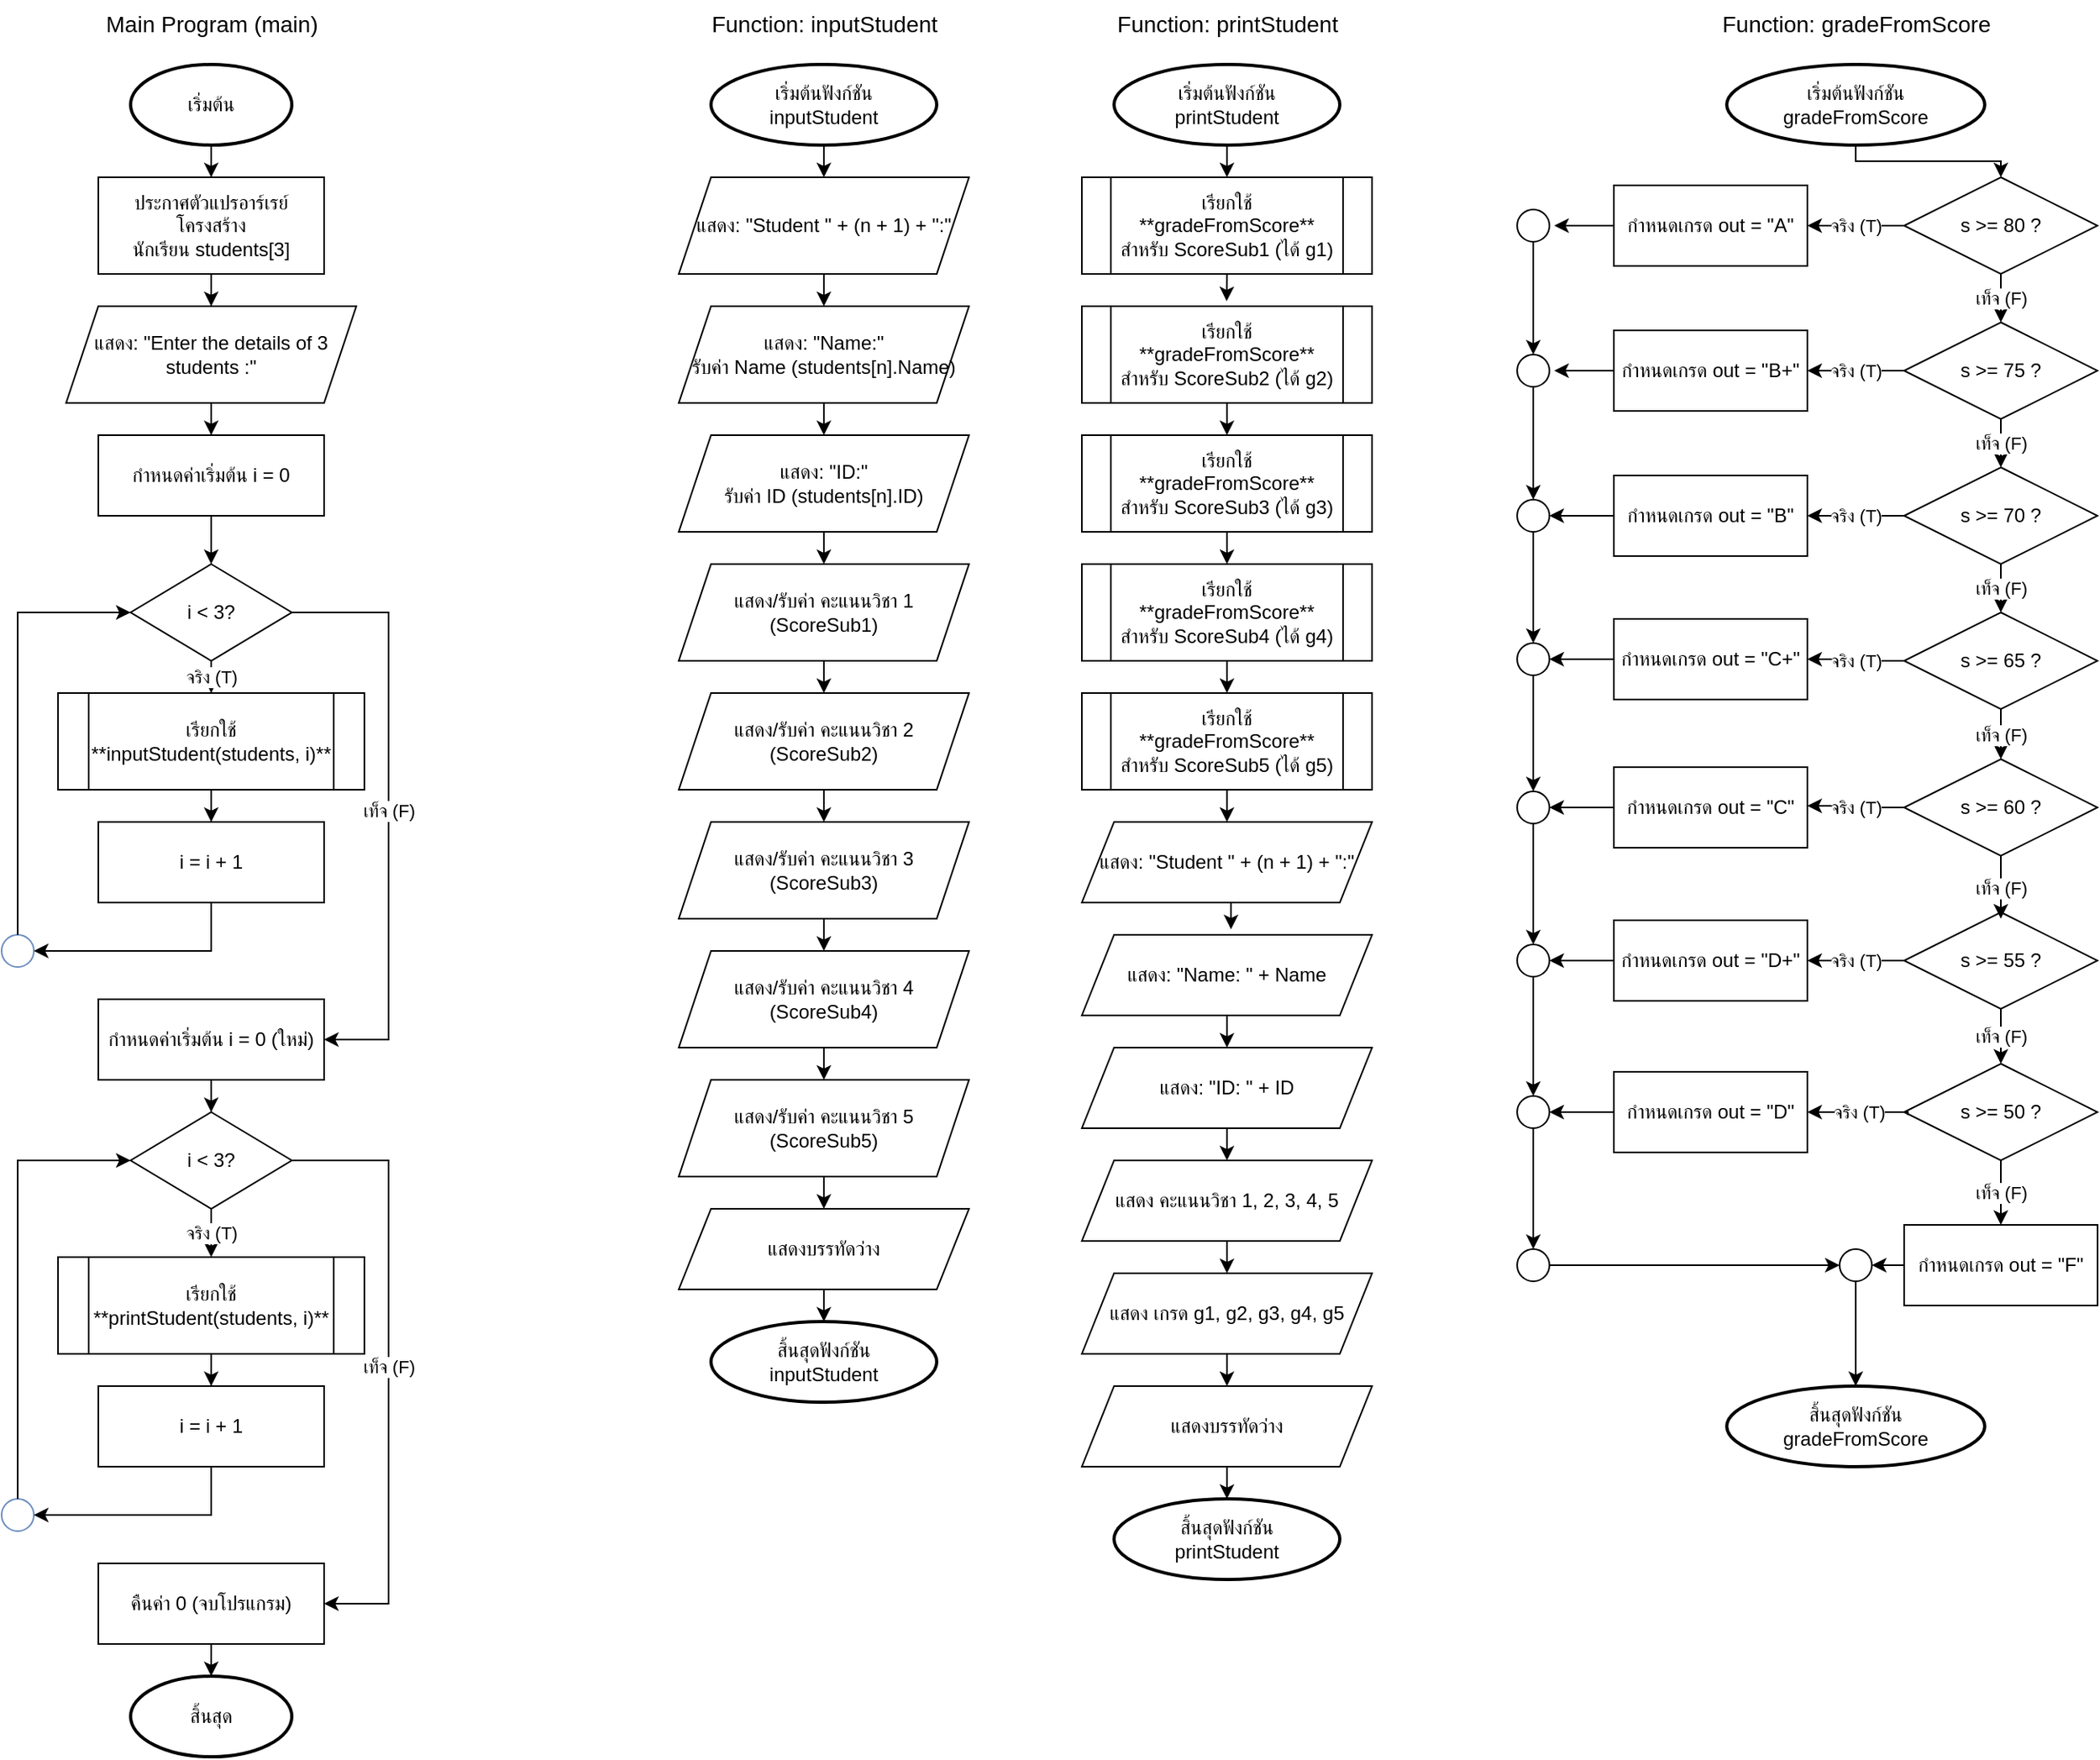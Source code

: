 <mxfile version="28.2.5">
  <diagram name="Page-1" id="J4w3VTjeCA6DGZehyiZ_">
    <mxGraphModel dx="1716" dy="928" grid="1" gridSize="10" guides="1" tooltips="1" connect="1" arrows="1" fold="1" page="1" pageScale="1" pageWidth="850" pageHeight="1100" math="0" shadow="0">
      <root>
        <mxCell id="0" />
        <mxCell id="1" parent="0" />
        <UserObject label="Main Program (main)" link=";html=1;fontStyle=1" id="dkZoDtYziPud3dBiPHP_-1">
          <mxCell style="text;html=1;align=center;verticalAlign=middle;resizable=0;points=[];autosize=1;strokeColor=none;fillColor=none;fontSize=14;" vertex="1" parent="1">
            <mxGeometry x="200" y="240" width="180" height="30" as="geometry" />
          </mxCell>
        </UserObject>
        <UserObject label="Function: inputStudent" link=";html=1;fontStyle=1" id="dkZoDtYziPud3dBiPHP_-2">
          <mxCell style="text;html=1;align=center;verticalAlign=middle;resizable=0;points=[];autosize=1;strokeColor=none;fillColor=none;fontSize=14;" vertex="1" parent="1">
            <mxGeometry x="570" y="240" width="200" height="30" as="geometry" />
          </mxCell>
        </UserObject>
        <UserObject label="Function: printStudent" link=";html=1;fontStyle=1" id="dkZoDtYziPud3dBiPHP_-3">
          <mxCell style="text;html=1;align=center;verticalAlign=middle;resizable=0;points=[];autosize=1;strokeColor=none;fillColor=none;fontSize=14;" vertex="1" parent="1">
            <mxGeometry x="820" y="240" width="200" height="30" as="geometry" />
          </mxCell>
        </UserObject>
        <UserObject label="Function: gradeFromScore" link=";html=1;fontStyle=1" id="dkZoDtYziPud3dBiPHP_-4">
          <mxCell style="text;html=1;align=center;verticalAlign=middle;resizable=0;points=[];autosize=1;strokeColor=none;fillColor=none;fontSize=14;" vertex="1" parent="1">
            <mxGeometry x="1200" y="240" width="220" height="30" as="geometry" />
          </mxCell>
        </UserObject>
        <mxCell id="dkZoDtYziPud3dBiPHP_-5" value="เริ่มต้น" style="strokeWidth=2;html=1;shape=mxgraph.flowchart.start_1;whiteSpace=wrap;" vertex="1" parent="1">
          <mxGeometry x="240" y="280" width="100" height="50" as="geometry" />
        </mxCell>
        <mxCell id="dkZoDtYziPud3dBiPHP_-6" value="ประกาศตัวแปรอาร์เรย์โครงสร้าง&lt;br&gt;นักเรียน students[3]" style="whiteSpace=wrap;html=1;" vertex="1" parent="1">
          <mxGeometry x="220" y="350" width="140" height="60" as="geometry" />
        </mxCell>
        <mxCell id="dkZoDtYziPud3dBiPHP_-7" value="แสดง: &quot;Enter the details of 3 students :&quot;" style="shape=parallelogram;perimeter=parallelogramPerimeter;whiteSpace=wrap;html=1;fixedSize=1;" vertex="1" parent="1">
          <mxGeometry x="200" y="430" width="180" height="60" as="geometry" />
        </mxCell>
        <mxCell id="dkZoDtYziPud3dBiPHP_-8" value="กำหนดค่าเริ่มต้น i = 0" style="whiteSpace=wrap;html=1;" vertex="1" parent="1">
          <mxGeometry x="220" y="510" width="140" height="50" as="geometry" />
        </mxCell>
        <mxCell id="dkZoDtYziPud3dBiPHP_-9" value="i &lt; 3?" style="rhombus;whiteSpace=wrap;html=1;" vertex="1" parent="1">
          <mxGeometry x="240" y="590" width="100" height="60" as="geometry" />
        </mxCell>
        <mxCell id="dkZoDtYziPud3dBiPHP_-10" value="เรียกใช้ **inputStudent(students, i)**" style="shape=process;whiteSpace=wrap;html=1;backgroundOutline=1;" vertex="1" parent="1">
          <mxGeometry x="195" y="670" width="190" height="60" as="geometry" />
        </mxCell>
        <mxCell id="dkZoDtYziPud3dBiPHP_-11" value="i = i + 1" style="whiteSpace=wrap;html=1;" vertex="1" parent="1">
          <mxGeometry x="220" y="750" width="140" height="50" as="geometry" />
        </mxCell>
        <mxCell id="dkZoDtYziPud3dBiPHP_-12" value="" style="ellipse;whiteSpace=wrap;html=1;aspect=fixed;fontStyle=1;fontSize=10;fillColor=none;strokeColor=light-dark(#6C8EBF,#FFFFFF);" vertex="1" parent="1">
          <mxGeometry x="160" y="820" width="20" height="20" as="geometry" />
        </mxCell>
        <mxCell id="dkZoDtYziPud3dBiPHP_-13" value="กำหนดค่าเริ่มต้น i = 0 (ใหม่)" style="whiteSpace=wrap;html=1;" vertex="1" parent="1">
          <mxGeometry x="220" y="860" width="140" height="50" as="geometry" />
        </mxCell>
        <mxCell id="dkZoDtYziPud3dBiPHP_-14" value="i &lt; 3?" style="rhombus;whiteSpace=wrap;html=1;" vertex="1" parent="1">
          <mxGeometry x="240" y="930" width="100" height="60" as="geometry" />
        </mxCell>
        <mxCell id="dkZoDtYziPud3dBiPHP_-15" value="เรียกใช้ **printStudent(students, i)**" style="shape=process;whiteSpace=wrap;html=1;backgroundOutline=1;" vertex="1" parent="1">
          <mxGeometry x="195" y="1020" width="190" height="60" as="geometry" />
        </mxCell>
        <mxCell id="dkZoDtYziPud3dBiPHP_-16" value="i = i + 1" style="whiteSpace=wrap;html=1;" vertex="1" parent="1">
          <mxGeometry x="220" y="1100" width="140" height="50" as="geometry" />
        </mxCell>
        <mxCell id="dkZoDtYziPud3dBiPHP_-17" value="" style="ellipse;whiteSpace=wrap;html=1;aspect=fixed;fontStyle=1;fontSize=10;fillColor=none;strokeColor=light-dark(#6c8ebf, #ffffff);" vertex="1" parent="1">
          <mxGeometry x="160" y="1170" width="20" height="20" as="geometry" />
        </mxCell>
        <mxCell id="dkZoDtYziPud3dBiPHP_-18" value="คืนค่า 0 (จบโปรแกรม)" style="whiteSpace=wrap;html=1;" vertex="1" parent="1">
          <mxGeometry x="220" y="1210" width="140" height="50" as="geometry" />
        </mxCell>
        <mxCell id="dkZoDtYziPud3dBiPHP_-19" value="สิ้นสุด" style="strokeWidth=2;html=1;shape=mxgraph.flowchart.start_1;whiteSpace=wrap;" vertex="1" parent="1">
          <mxGeometry x="240" y="1280" width="100" height="50" as="geometry" />
        </mxCell>
        <mxCell id="dkZoDtYziPud3dBiPHP_-20" style="edgeStyle=orthogonalEdgeStyle;rounded=0;orthogonalLoop=1;jettySize=auto;html=1;" edge="1" parent="1" source="dkZoDtYziPud3dBiPHP_-5" target="dkZoDtYziPud3dBiPHP_-6">
          <mxGeometry relative="1" as="geometry" />
        </mxCell>
        <mxCell id="dkZoDtYziPud3dBiPHP_-21" style="edgeStyle=orthogonalEdgeStyle;rounded=0;orthogonalLoop=1;jettySize=auto;html=1;" edge="1" parent="1" source="dkZoDtYziPud3dBiPHP_-6" target="dkZoDtYziPud3dBiPHP_-7">
          <mxGeometry relative="1" as="geometry" />
        </mxCell>
        <mxCell id="dkZoDtYziPud3dBiPHP_-22" style="edgeStyle=orthogonalEdgeStyle;rounded=0;orthogonalLoop=1;jettySize=auto;html=1;" edge="1" parent="1" source="dkZoDtYziPud3dBiPHP_-7" target="dkZoDtYziPud3dBiPHP_-8">
          <mxGeometry relative="1" as="geometry" />
        </mxCell>
        <mxCell id="dkZoDtYziPud3dBiPHP_-23" style="edgeStyle=orthogonalEdgeStyle;rounded=0;orthogonalLoop=1;jettySize=auto;html=1;" edge="1" parent="1" source="dkZoDtYziPud3dBiPHP_-8" target="dkZoDtYziPud3dBiPHP_-9">
          <mxGeometry relative="1" as="geometry" />
        </mxCell>
        <mxCell id="dkZoDtYziPud3dBiPHP_-24" value="จริง (T)" style="edgeStyle=orthogonalEdgeStyle;rounded=0;orthogonalLoop=1;jettySize=auto;html=1;" edge="1" parent="1" source="dkZoDtYziPud3dBiPHP_-9" target="dkZoDtYziPud3dBiPHP_-10">
          <mxGeometry relative="1" as="geometry">
            <mxPoint x="290" y="660" as="sourcePoint" />
          </mxGeometry>
        </mxCell>
        <mxCell id="dkZoDtYziPud3dBiPHP_-25" style="edgeStyle=orthogonalEdgeStyle;rounded=0;orthogonalLoop=1;jettySize=auto;html=1;" edge="1" parent="1" source="dkZoDtYziPud3dBiPHP_-10" target="dkZoDtYziPud3dBiPHP_-11">
          <mxGeometry relative="1" as="geometry" />
        </mxCell>
        <mxCell id="dkZoDtYziPud3dBiPHP_-26" style="edgeStyle=orthogonalEdgeStyle;rounded=0;orthogonalLoop=1;jettySize=auto;html=1;" edge="1" parent="1" source="dkZoDtYziPud3dBiPHP_-11" target="dkZoDtYziPud3dBiPHP_-12">
          <mxGeometry relative="1" as="geometry">
            <Array as="points">
              <mxPoint x="290" y="830" />
            </Array>
          </mxGeometry>
        </mxCell>
        <mxCell id="dkZoDtYziPud3dBiPHP_-27" value="" style="edgeStyle=orthogonalEdgeStyle;rounded=0;orthogonalLoop=1;jettySize=auto;html=1;entryX=0;entryY=0.5;entryDx=0;entryDy=0;" edge="1" parent="1" source="dkZoDtYziPud3dBiPHP_-12" target="dkZoDtYziPud3dBiPHP_-9">
          <mxGeometry relative="1" as="geometry">
            <Array as="points">
              <mxPoint x="170" y="830" />
              <mxPoint x="170" y="620" />
            </Array>
          </mxGeometry>
        </mxCell>
        <mxCell id="dkZoDtYziPud3dBiPHP_-28" value="เท็จ (F)" style="edgeStyle=orthogonalEdgeStyle;rounded=0;orthogonalLoop=1;jettySize=auto;html=1;exitX=1;exitY=0.5;exitDx=0;exitDy=0;" edge="1" parent="1" source="dkZoDtYziPud3dBiPHP_-9" target="dkZoDtYziPud3dBiPHP_-13">
          <mxGeometry relative="1" as="geometry">
            <Array as="points">
              <mxPoint x="400" y="620" />
              <mxPoint x="400" y="885" />
            </Array>
          </mxGeometry>
        </mxCell>
        <mxCell id="dkZoDtYziPud3dBiPHP_-29" style="edgeStyle=orthogonalEdgeStyle;rounded=0;orthogonalLoop=1;jettySize=auto;html=1;" edge="1" parent="1" source="dkZoDtYziPud3dBiPHP_-13" target="dkZoDtYziPud3dBiPHP_-14">
          <mxGeometry relative="1" as="geometry" />
        </mxCell>
        <mxCell id="dkZoDtYziPud3dBiPHP_-30" value="จริง (T)" style="edgeStyle=orthogonalEdgeStyle;rounded=0;orthogonalLoop=1;jettySize=auto;html=1;" edge="1" parent="1" source="dkZoDtYziPud3dBiPHP_-14" target="dkZoDtYziPud3dBiPHP_-15">
          <mxGeometry relative="1" as="geometry" />
        </mxCell>
        <mxCell id="dkZoDtYziPud3dBiPHP_-31" style="edgeStyle=orthogonalEdgeStyle;rounded=0;orthogonalLoop=1;jettySize=auto;html=1;" edge="1" parent="1" source="dkZoDtYziPud3dBiPHP_-15" target="dkZoDtYziPud3dBiPHP_-16">
          <mxGeometry relative="1" as="geometry" />
        </mxCell>
        <mxCell id="dkZoDtYziPud3dBiPHP_-32" style="edgeStyle=orthogonalEdgeStyle;rounded=0;orthogonalLoop=1;jettySize=auto;html=1;" edge="1" parent="1" source="dkZoDtYziPud3dBiPHP_-16" target="dkZoDtYziPud3dBiPHP_-17">
          <mxGeometry relative="1" as="geometry">
            <Array as="points">
              <mxPoint x="290" y="1180" />
            </Array>
          </mxGeometry>
        </mxCell>
        <mxCell id="dkZoDtYziPud3dBiPHP_-33" value="" style="edgeStyle=orthogonalEdgeStyle;rounded=0;orthogonalLoop=1;jettySize=auto;html=1;entryX=0;entryY=0.5;entryDx=0;entryDy=0;" edge="1" parent="1" source="dkZoDtYziPud3dBiPHP_-17" target="dkZoDtYziPud3dBiPHP_-14">
          <mxGeometry relative="1" as="geometry">
            <Array as="points">
              <mxPoint x="170" y="1180" />
              <mxPoint x="170" y="960" />
            </Array>
          </mxGeometry>
        </mxCell>
        <mxCell id="dkZoDtYziPud3dBiPHP_-34" value="เท็จ (F)" style="edgeStyle=orthogonalEdgeStyle;rounded=0;orthogonalLoop=1;jettySize=auto;html=1;exitX=1;exitY=0.5;exitDx=0;exitDy=0;" edge="1" parent="1" source="dkZoDtYziPud3dBiPHP_-14" target="dkZoDtYziPud3dBiPHP_-18">
          <mxGeometry relative="1" as="geometry">
            <Array as="points">
              <mxPoint x="400" y="960" />
              <mxPoint x="400" y="1235" />
            </Array>
          </mxGeometry>
        </mxCell>
        <mxCell id="dkZoDtYziPud3dBiPHP_-35" style="edgeStyle=orthogonalEdgeStyle;rounded=0;orthogonalLoop=1;jettySize=auto;html=1;" edge="1" parent="1" source="dkZoDtYziPud3dBiPHP_-18" target="dkZoDtYziPud3dBiPHP_-19">
          <mxGeometry relative="1" as="geometry" />
        </mxCell>
        <mxCell id="dkZoDtYziPud3dBiPHP_-36" style="edgeStyle=orthogonalEdgeStyle;rounded=0;orthogonalLoop=1;jettySize=auto;html=1;exitX=0.5;exitY=1;exitDx=0;exitDy=0;exitPerimeter=0;entryX=0.5;entryY=0;entryDx=0;entryDy=0;" edge="1" parent="1" source="dkZoDtYziPud3dBiPHP_-37" target="dkZoDtYziPud3dBiPHP_-39">
          <mxGeometry relative="1" as="geometry" />
        </mxCell>
        <mxCell id="dkZoDtYziPud3dBiPHP_-37" value="เริ่มต้นฟังก์ชัน&lt;br&gt;inputStudent" style="strokeWidth=2;html=1;shape=mxgraph.flowchart.start_1;whiteSpace=wrap;" vertex="1" parent="1">
          <mxGeometry x="600" y="280" width="140" height="50" as="geometry" />
        </mxCell>
        <mxCell id="dkZoDtYziPud3dBiPHP_-38" style="edgeStyle=orthogonalEdgeStyle;rounded=0;orthogonalLoop=1;jettySize=auto;html=1;exitX=0.5;exitY=1;exitDx=0;exitDy=0;entryX=0.5;entryY=0;entryDx=0;entryDy=0;" edge="1" parent="1" source="dkZoDtYziPud3dBiPHP_-39" target="dkZoDtYziPud3dBiPHP_-41">
          <mxGeometry relative="1" as="geometry" />
        </mxCell>
        <mxCell id="dkZoDtYziPud3dBiPHP_-39" value="แสดง: &quot;Student &quot; + (n + 1) + &quot;:&quot;" style="shape=parallelogram;perimeter=parallelogramPerimeter;whiteSpace=wrap;html=1;fixedSize=1;" vertex="1" parent="1">
          <mxGeometry x="580" y="350" width="180" height="60" as="geometry" />
        </mxCell>
        <mxCell id="dkZoDtYziPud3dBiPHP_-40" style="edgeStyle=orthogonalEdgeStyle;rounded=0;orthogonalLoop=1;jettySize=auto;html=1;exitX=0.5;exitY=1;exitDx=0;exitDy=0;entryX=0.5;entryY=0;entryDx=0;entryDy=0;" edge="1" parent="1" source="dkZoDtYziPud3dBiPHP_-41" target="dkZoDtYziPud3dBiPHP_-43">
          <mxGeometry relative="1" as="geometry" />
        </mxCell>
        <mxCell id="dkZoDtYziPud3dBiPHP_-41" value="แสดง: &quot;Name:&quot; &lt;br&gt;รับค่า Name (students[n].Name)" style="shape=parallelogram;perimeter=parallelogramPerimeter;whiteSpace=wrap;html=1;fixedSize=1;" vertex="1" parent="1">
          <mxGeometry x="580" y="430" width="180" height="60" as="geometry" />
        </mxCell>
        <mxCell id="dkZoDtYziPud3dBiPHP_-42" style="edgeStyle=orthogonalEdgeStyle;rounded=0;orthogonalLoop=1;jettySize=auto;html=1;exitX=0.5;exitY=1;exitDx=0;exitDy=0;entryX=0.5;entryY=0;entryDx=0;entryDy=0;" edge="1" parent="1" source="dkZoDtYziPud3dBiPHP_-43" target="dkZoDtYziPud3dBiPHP_-45">
          <mxGeometry relative="1" as="geometry" />
        </mxCell>
        <mxCell id="dkZoDtYziPud3dBiPHP_-43" value="แสดง: &quot;ID:&quot; &lt;br&gt;รับค่า ID (students[n].ID)" style="shape=parallelogram;perimeter=parallelogramPerimeter;whiteSpace=wrap;html=1;fixedSize=1;" vertex="1" parent="1">
          <mxGeometry x="580" y="510" width="180" height="60" as="geometry" />
        </mxCell>
        <mxCell id="dkZoDtYziPud3dBiPHP_-44" style="edgeStyle=orthogonalEdgeStyle;rounded=0;orthogonalLoop=1;jettySize=auto;html=1;exitX=0.5;exitY=1;exitDx=0;exitDy=0;entryX=0.5;entryY=0;entryDx=0;entryDy=0;" edge="1" parent="1" source="dkZoDtYziPud3dBiPHP_-45" target="dkZoDtYziPud3dBiPHP_-47">
          <mxGeometry relative="1" as="geometry" />
        </mxCell>
        <mxCell id="dkZoDtYziPud3dBiPHP_-45" value="แสดง/รับค่า คะแนนวิชา 1 (ScoreSub1)" style="shape=parallelogram;perimeter=parallelogramPerimeter;whiteSpace=wrap;html=1;fixedSize=1;" vertex="1" parent="1">
          <mxGeometry x="580" y="590" width="180" height="60" as="geometry" />
        </mxCell>
        <mxCell id="dkZoDtYziPud3dBiPHP_-46" style="edgeStyle=orthogonalEdgeStyle;rounded=0;orthogonalLoop=1;jettySize=auto;html=1;exitX=0.5;exitY=1;exitDx=0;exitDy=0;entryX=0.5;entryY=0;entryDx=0;entryDy=0;" edge="1" parent="1" source="dkZoDtYziPud3dBiPHP_-47" target="dkZoDtYziPud3dBiPHP_-49">
          <mxGeometry relative="1" as="geometry" />
        </mxCell>
        <mxCell id="dkZoDtYziPud3dBiPHP_-47" value="แสดง/รับค่า คะแนนวิชา 2 (ScoreSub2)" style="shape=parallelogram;perimeter=parallelogramPerimeter;whiteSpace=wrap;html=1;fixedSize=1;" vertex="1" parent="1">
          <mxGeometry x="580" y="670" width="180" height="60" as="geometry" />
        </mxCell>
        <mxCell id="dkZoDtYziPud3dBiPHP_-48" style="edgeStyle=orthogonalEdgeStyle;rounded=0;orthogonalLoop=1;jettySize=auto;html=1;exitX=0.5;exitY=1;exitDx=0;exitDy=0;entryX=0.5;entryY=0;entryDx=0;entryDy=0;" edge="1" parent="1" source="dkZoDtYziPud3dBiPHP_-49" target="dkZoDtYziPud3dBiPHP_-51">
          <mxGeometry relative="1" as="geometry" />
        </mxCell>
        <mxCell id="dkZoDtYziPud3dBiPHP_-49" value="แสดง/รับค่า คะแนนวิชา 3 (ScoreSub3)" style="shape=parallelogram;perimeter=parallelogramPerimeter;whiteSpace=wrap;html=1;fixedSize=1;" vertex="1" parent="1">
          <mxGeometry x="580" y="750" width="180" height="60" as="geometry" />
        </mxCell>
        <mxCell id="dkZoDtYziPud3dBiPHP_-50" style="edgeStyle=orthogonalEdgeStyle;rounded=0;orthogonalLoop=1;jettySize=auto;html=1;exitX=0.5;exitY=1;exitDx=0;exitDy=0;entryX=0.5;entryY=0;entryDx=0;entryDy=0;" edge="1" parent="1" source="dkZoDtYziPud3dBiPHP_-51" target="dkZoDtYziPud3dBiPHP_-53">
          <mxGeometry relative="1" as="geometry" />
        </mxCell>
        <mxCell id="dkZoDtYziPud3dBiPHP_-51" value="แสดง/รับค่า คะแนนวิชา 4 (ScoreSub4)" style="shape=parallelogram;perimeter=parallelogramPerimeter;whiteSpace=wrap;html=1;fixedSize=1;" vertex="1" parent="1">
          <mxGeometry x="580" y="830" width="180" height="60" as="geometry" />
        </mxCell>
        <mxCell id="dkZoDtYziPud3dBiPHP_-52" style="edgeStyle=orthogonalEdgeStyle;rounded=0;orthogonalLoop=1;jettySize=auto;html=1;exitX=0.5;exitY=1;exitDx=0;exitDy=0;entryX=0.5;entryY=0;entryDx=0;entryDy=0;" edge="1" parent="1" source="dkZoDtYziPud3dBiPHP_-53" target="dkZoDtYziPud3dBiPHP_-54">
          <mxGeometry relative="1" as="geometry" />
        </mxCell>
        <mxCell id="dkZoDtYziPud3dBiPHP_-53" value="แสดง/รับค่า คะแนนวิชา 5 (ScoreSub5)" style="shape=parallelogram;perimeter=parallelogramPerimeter;whiteSpace=wrap;html=1;fixedSize=1;" vertex="1" parent="1">
          <mxGeometry x="580" y="910" width="180" height="60" as="geometry" />
        </mxCell>
        <mxCell id="dkZoDtYziPud3dBiPHP_-54" value="แสดงบรรทัดว่าง" style="shape=parallelogram;perimeter=parallelogramPerimeter;whiteSpace=wrap;html=1;fixedSize=1;" vertex="1" parent="1">
          <mxGeometry x="580" y="990" width="180" height="50" as="geometry" />
        </mxCell>
        <mxCell id="dkZoDtYziPud3dBiPHP_-55" value="สิ้นสุดฟังก์ชัน&lt;br&gt;inputStudent" style="strokeWidth=2;html=1;shape=mxgraph.flowchart.start_1;whiteSpace=wrap;" vertex="1" parent="1">
          <mxGeometry x="600" y="1060" width="140" height="50" as="geometry" />
        </mxCell>
        <mxCell id="dkZoDtYziPud3dBiPHP_-128" style="edgeStyle=orthogonalEdgeStyle;rounded=0;orthogonalLoop=1;jettySize=auto;html=1;exitX=0.5;exitY=1;exitDx=0;exitDy=0;exitPerimeter=0;entryX=0.5;entryY=0;entryDx=0;entryDy=0;" edge="1" parent="1" source="dkZoDtYziPud3dBiPHP_-56" target="dkZoDtYziPud3dBiPHP_-57">
          <mxGeometry relative="1" as="geometry" />
        </mxCell>
        <mxCell id="dkZoDtYziPud3dBiPHP_-56" value="เริ่มต้นฟังก์ชัน&lt;br&gt;printStudent" style="strokeWidth=2;html=1;shape=mxgraph.flowchart.start_1;whiteSpace=wrap;" vertex="1" parent="1">
          <mxGeometry x="850" y="280" width="140" height="50" as="geometry" />
        </mxCell>
        <mxCell id="dkZoDtYziPud3dBiPHP_-57" value="เรียกใช้ **gradeFromScore**&lt;br&gt;สำหรับ ScoreSub1 (ได้ g1)" style="shape=process;whiteSpace=wrap;html=1;backgroundOutline=1;" vertex="1" parent="1">
          <mxGeometry x="830" y="350" width="180" height="60" as="geometry" />
        </mxCell>
        <mxCell id="dkZoDtYziPud3dBiPHP_-131" style="edgeStyle=orthogonalEdgeStyle;rounded=0;orthogonalLoop=1;jettySize=auto;html=1;exitX=0.5;exitY=1;exitDx=0;exitDy=0;entryX=0.5;entryY=0;entryDx=0;entryDy=0;" edge="1" parent="1" source="dkZoDtYziPud3dBiPHP_-58" target="dkZoDtYziPud3dBiPHP_-59">
          <mxGeometry relative="1" as="geometry" />
        </mxCell>
        <mxCell id="dkZoDtYziPud3dBiPHP_-58" value="เรียกใช้ **gradeFromScore**&lt;br&gt;สำหรับ ScoreSub2 (ได้ g2)" style="shape=process;whiteSpace=wrap;html=1;backgroundOutline=1;" vertex="1" parent="1">
          <mxGeometry x="830" y="430" width="180" height="60" as="geometry" />
        </mxCell>
        <mxCell id="dkZoDtYziPud3dBiPHP_-132" style="edgeStyle=orthogonalEdgeStyle;rounded=0;orthogonalLoop=1;jettySize=auto;html=1;exitX=0.5;exitY=1;exitDx=0;exitDy=0;entryX=0.5;entryY=0;entryDx=0;entryDy=0;" edge="1" parent="1" source="dkZoDtYziPud3dBiPHP_-59" target="dkZoDtYziPud3dBiPHP_-60">
          <mxGeometry relative="1" as="geometry" />
        </mxCell>
        <mxCell id="dkZoDtYziPud3dBiPHP_-59" value="เรียกใช้ **gradeFromScore**&lt;br&gt;สำหรับ ScoreSub3 (ได้ g3)" style="shape=process;whiteSpace=wrap;html=1;backgroundOutline=1;" vertex="1" parent="1">
          <mxGeometry x="830" y="510" width="180" height="60" as="geometry" />
        </mxCell>
        <mxCell id="dkZoDtYziPud3dBiPHP_-133" style="edgeStyle=orthogonalEdgeStyle;rounded=0;orthogonalLoop=1;jettySize=auto;html=1;exitX=0.5;exitY=1;exitDx=0;exitDy=0;entryX=0.5;entryY=0;entryDx=0;entryDy=0;" edge="1" parent="1" source="dkZoDtYziPud3dBiPHP_-60" target="dkZoDtYziPud3dBiPHP_-61">
          <mxGeometry relative="1" as="geometry" />
        </mxCell>
        <mxCell id="dkZoDtYziPud3dBiPHP_-60" value="เรียกใช้ **gradeFromScore**&lt;br&gt;สำหรับ ScoreSub4 (ได้ g4)" style="shape=process;whiteSpace=wrap;html=1;backgroundOutline=1;" vertex="1" parent="1">
          <mxGeometry x="830" y="590" width="180" height="60" as="geometry" />
        </mxCell>
        <mxCell id="dkZoDtYziPud3dBiPHP_-134" style="edgeStyle=orthogonalEdgeStyle;rounded=0;orthogonalLoop=1;jettySize=auto;html=1;exitX=0.5;exitY=1;exitDx=0;exitDy=0;entryX=0.5;entryY=0;entryDx=0;entryDy=0;" edge="1" parent="1" source="dkZoDtYziPud3dBiPHP_-61" target="dkZoDtYziPud3dBiPHP_-62">
          <mxGeometry relative="1" as="geometry" />
        </mxCell>
        <mxCell id="dkZoDtYziPud3dBiPHP_-61" value="เรียกใช้ **gradeFromScore**&lt;br&gt;สำหรับ ScoreSub5 (ได้ g5)" style="shape=process;whiteSpace=wrap;html=1;backgroundOutline=1;" vertex="1" parent="1">
          <mxGeometry x="830" y="670" width="180" height="60" as="geometry" />
        </mxCell>
        <mxCell id="dkZoDtYziPud3dBiPHP_-62" value="แสดง: &quot;Student &quot; + (n + 1) + &quot;:&quot;" style="shape=parallelogram;perimeter=parallelogramPerimeter;whiteSpace=wrap;html=1;fixedSize=1;" vertex="1" parent="1">
          <mxGeometry x="830" y="750" width="180" height="50" as="geometry" />
        </mxCell>
        <mxCell id="dkZoDtYziPud3dBiPHP_-136" style="edgeStyle=orthogonalEdgeStyle;rounded=0;orthogonalLoop=1;jettySize=auto;html=1;exitX=0.5;exitY=1;exitDx=0;exitDy=0;entryX=0.5;entryY=0;entryDx=0;entryDy=0;" edge="1" parent="1" source="dkZoDtYziPud3dBiPHP_-63" target="dkZoDtYziPud3dBiPHP_-64">
          <mxGeometry relative="1" as="geometry" />
        </mxCell>
        <mxCell id="dkZoDtYziPud3dBiPHP_-63" value="แสดง: &quot;Name: &quot; + Name" style="shape=parallelogram;perimeter=parallelogramPerimeter;whiteSpace=wrap;html=1;fixedSize=1;" vertex="1" parent="1">
          <mxGeometry x="830" y="820" width="180" height="50" as="geometry" />
        </mxCell>
        <mxCell id="dkZoDtYziPud3dBiPHP_-138" style="edgeStyle=orthogonalEdgeStyle;rounded=0;orthogonalLoop=1;jettySize=auto;html=1;exitX=0.5;exitY=1;exitDx=0;exitDy=0;entryX=0.5;entryY=0;entryDx=0;entryDy=0;" edge="1" parent="1" source="dkZoDtYziPud3dBiPHP_-64" target="dkZoDtYziPud3dBiPHP_-65">
          <mxGeometry relative="1" as="geometry" />
        </mxCell>
        <mxCell id="dkZoDtYziPud3dBiPHP_-64" value="แสดง: &quot;ID: &quot; + ID" style="shape=parallelogram;perimeter=parallelogramPerimeter;whiteSpace=wrap;html=1;fixedSize=1;" vertex="1" parent="1">
          <mxGeometry x="830" y="890" width="180" height="50" as="geometry" />
        </mxCell>
        <mxCell id="dkZoDtYziPud3dBiPHP_-139" style="edgeStyle=orthogonalEdgeStyle;rounded=0;orthogonalLoop=1;jettySize=auto;html=1;exitX=0.5;exitY=1;exitDx=0;exitDy=0;entryX=0.5;entryY=0;entryDx=0;entryDy=0;" edge="1" parent="1" source="dkZoDtYziPud3dBiPHP_-65" target="dkZoDtYziPud3dBiPHP_-66">
          <mxGeometry relative="1" as="geometry" />
        </mxCell>
        <mxCell id="dkZoDtYziPud3dBiPHP_-65" value="แสดง คะแนนวิชา 1, 2, 3, 4, 5" style="shape=parallelogram;perimeter=parallelogramPerimeter;whiteSpace=wrap;html=1;fixedSize=1;" vertex="1" parent="1">
          <mxGeometry x="830" y="960" width="180" height="50" as="geometry" />
        </mxCell>
        <mxCell id="dkZoDtYziPud3dBiPHP_-140" style="edgeStyle=orthogonalEdgeStyle;rounded=0;orthogonalLoop=1;jettySize=auto;html=1;exitX=0.5;exitY=1;exitDx=0;exitDy=0;entryX=0.5;entryY=0;entryDx=0;entryDy=0;" edge="1" parent="1" source="dkZoDtYziPud3dBiPHP_-66" target="dkZoDtYziPud3dBiPHP_-67">
          <mxGeometry relative="1" as="geometry" />
        </mxCell>
        <mxCell id="dkZoDtYziPud3dBiPHP_-66" value="แสดง เกรด g1, g2, g3, g4, g5" style="shape=parallelogram;perimeter=parallelogramPerimeter;whiteSpace=wrap;html=1;fixedSize=1;" vertex="1" parent="1">
          <mxGeometry x="830" y="1030" width="180" height="50" as="geometry" />
        </mxCell>
        <mxCell id="dkZoDtYziPud3dBiPHP_-67" value="แสดงบรรทัดว่าง" style="shape=parallelogram;perimeter=parallelogramPerimeter;whiteSpace=wrap;html=1;fixedSize=1;" vertex="1" parent="1">
          <mxGeometry x="830" y="1100" width="180" height="50" as="geometry" />
        </mxCell>
        <mxCell id="dkZoDtYziPud3dBiPHP_-68" value="สิ้นสุดฟังก์ชัน&lt;br&gt;printStudent" style="strokeWidth=2;html=1;shape=mxgraph.flowchart.start_1;whiteSpace=wrap;" vertex="1" parent="1">
          <mxGeometry x="850" y="1170" width="140" height="50" as="geometry" />
        </mxCell>
        <mxCell id="dkZoDtYziPud3dBiPHP_-69" style="edgeStyle=orthogonalEdgeStyle;rounded=0;orthogonalLoop=1;jettySize=auto;html=1;exitX=0.5;exitY=1;exitDx=0;exitDy=0;exitPerimeter=0;entryX=0.5;entryY=0;entryDx=0;entryDy=0;" edge="1" parent="1" source="dkZoDtYziPud3dBiPHP_-70" target="dkZoDtYziPud3dBiPHP_-71">
          <mxGeometry relative="1" as="geometry">
            <Array as="points">
              <mxPoint x="1310" y="340" />
              <mxPoint x="1400" y="340" />
            </Array>
          </mxGeometry>
        </mxCell>
        <mxCell id="dkZoDtYziPud3dBiPHP_-70" value="เริ่มต้นฟังก์ชัน&lt;br&gt;gradeFromScore" style="strokeWidth=2;html=1;shape=mxgraph.flowchart.start_1;whiteSpace=wrap;" vertex="1" parent="1">
          <mxGeometry x="1230" y="280" width="160" height="50" as="geometry" />
        </mxCell>
        <mxCell id="dkZoDtYziPud3dBiPHP_-71" value="s &amp;gt;= 80 ?" style="rhombus;whiteSpace=wrap;html=1;" vertex="1" parent="1">
          <mxGeometry x="1340" y="350" width="120" height="60" as="geometry" />
        </mxCell>
        <mxCell id="dkZoDtYziPud3dBiPHP_-72" value="กำหนดเกรด out = &quot;A&quot;" style="whiteSpace=wrap;html=1;" vertex="1" parent="1">
          <mxGeometry x="1160" y="355" width="120" height="50" as="geometry" />
        </mxCell>
        <mxCell id="dkZoDtYziPud3dBiPHP_-73" value="s &amp;gt;= 75 ?" style="rhombus;whiteSpace=wrap;html=1;" vertex="1" parent="1">
          <mxGeometry x="1340" y="440" width="120" height="60" as="geometry" />
        </mxCell>
        <mxCell id="dkZoDtYziPud3dBiPHP_-74" value="กำหนดเกรด out = &quot;B+&quot;" style="whiteSpace=wrap;html=1;" vertex="1" parent="1">
          <mxGeometry x="1160" y="445" width="120" height="50" as="geometry" />
        </mxCell>
        <mxCell id="dkZoDtYziPud3dBiPHP_-75" value="s &amp;gt;= 70 ?" style="rhombus;whiteSpace=wrap;html=1;" vertex="1" parent="1">
          <mxGeometry x="1340" y="530" width="120" height="60" as="geometry" />
        </mxCell>
        <mxCell id="dkZoDtYziPud3dBiPHP_-76" style="edgeStyle=orthogonalEdgeStyle;rounded=0;orthogonalLoop=1;jettySize=auto;html=1;exitX=0;exitY=0.5;exitDx=0;exitDy=0;entryX=1;entryY=0.5;entryDx=0;entryDy=0;" edge="1" parent="1" source="dkZoDtYziPud3dBiPHP_-77" target="dkZoDtYziPud3dBiPHP_-120">
          <mxGeometry relative="1" as="geometry" />
        </mxCell>
        <mxCell id="dkZoDtYziPud3dBiPHP_-77" value="กำหนดเกรด out = &quot;B&quot;" style="whiteSpace=wrap;html=1;" vertex="1" parent="1">
          <mxGeometry x="1160" y="535" width="120" height="50" as="geometry" />
        </mxCell>
        <mxCell id="dkZoDtYziPud3dBiPHP_-78" value="s &amp;gt;= 65 ?" style="rhombus;whiteSpace=wrap;html=1;" vertex="1" parent="1">
          <mxGeometry x="1340" y="620" width="120" height="60" as="geometry" />
        </mxCell>
        <mxCell id="dkZoDtYziPud3dBiPHP_-79" style="edgeStyle=orthogonalEdgeStyle;rounded=0;orthogonalLoop=1;jettySize=auto;html=1;exitX=0;exitY=0.5;exitDx=0;exitDy=0;entryX=1;entryY=0.5;entryDx=0;entryDy=0;" edge="1" parent="1" source="dkZoDtYziPud3dBiPHP_-80" target="dkZoDtYziPud3dBiPHP_-118">
          <mxGeometry relative="1" as="geometry" />
        </mxCell>
        <mxCell id="dkZoDtYziPud3dBiPHP_-80" value="กำหนดเกรด out = &quot;C+&quot;" style="whiteSpace=wrap;html=1;" vertex="1" parent="1">
          <mxGeometry x="1160" y="624" width="120" height="50" as="geometry" />
        </mxCell>
        <mxCell id="dkZoDtYziPud3dBiPHP_-81" value="s &amp;gt;= 60 ?" style="rhombus;whiteSpace=wrap;html=1;" vertex="1" parent="1">
          <mxGeometry x="1340" y="711" width="120" height="60" as="geometry" />
        </mxCell>
        <mxCell id="dkZoDtYziPud3dBiPHP_-82" value="s &amp;gt;= 55 ?" style="rhombus;whiteSpace=wrap;html=1;" vertex="1" parent="1">
          <mxGeometry x="1340" y="806" width="120" height="60" as="geometry" />
        </mxCell>
        <mxCell id="dkZoDtYziPud3dBiPHP_-83" style="edgeStyle=orthogonalEdgeStyle;rounded=0;orthogonalLoop=1;jettySize=auto;html=1;exitX=0;exitY=0.5;exitDx=0;exitDy=0;entryX=1;entryY=0.5;entryDx=0;entryDy=0;" edge="1" parent="1" source="dkZoDtYziPud3dBiPHP_-84" target="dkZoDtYziPud3dBiPHP_-114">
          <mxGeometry relative="1" as="geometry" />
        </mxCell>
        <mxCell id="dkZoDtYziPud3dBiPHP_-84" value="กำหนดเกรด out = &quot;D+&quot;" style="whiteSpace=wrap;html=1;" vertex="1" parent="1">
          <mxGeometry x="1160" y="811" width="120" height="50" as="geometry" />
        </mxCell>
        <mxCell id="dkZoDtYziPud3dBiPHP_-85" value="s &amp;gt;= 50 ?" style="rhombus;whiteSpace=wrap;html=1;" vertex="1" parent="1">
          <mxGeometry x="1340" y="900" width="120" height="60" as="geometry" />
        </mxCell>
        <mxCell id="dkZoDtYziPud3dBiPHP_-86" style="edgeStyle=orthogonalEdgeStyle;rounded=0;orthogonalLoop=1;jettySize=auto;html=1;exitX=0;exitY=0.5;exitDx=0;exitDy=0;entryX=1;entryY=0.5;entryDx=0;entryDy=0;" edge="1" parent="1" source="dkZoDtYziPud3dBiPHP_-87" target="dkZoDtYziPud3dBiPHP_-112">
          <mxGeometry relative="1" as="geometry" />
        </mxCell>
        <mxCell id="dkZoDtYziPud3dBiPHP_-87" value="กำหนดเกรด out = &quot;D&quot;" style="whiteSpace=wrap;html=1;" vertex="1" parent="1">
          <mxGeometry x="1160" y="905" width="120" height="50" as="geometry" />
        </mxCell>
        <mxCell id="dkZoDtYziPud3dBiPHP_-88" style="edgeStyle=orthogonalEdgeStyle;rounded=0;orthogonalLoop=1;jettySize=auto;html=1;exitX=0;exitY=0.5;exitDx=0;exitDy=0;entryX=1;entryY=0.5;entryDx=0;entryDy=0;" edge="1" parent="1" source="dkZoDtYziPud3dBiPHP_-89" target="dkZoDtYziPud3dBiPHP_-108">
          <mxGeometry relative="1" as="geometry" />
        </mxCell>
        <mxCell id="dkZoDtYziPud3dBiPHP_-89" value="กำหนดเกรด out = &quot;F&quot;" style="whiteSpace=wrap;html=1;" vertex="1" parent="1">
          <mxGeometry x="1340" y="1000" width="120" height="50" as="geometry" />
        </mxCell>
        <mxCell id="dkZoDtYziPud3dBiPHP_-90" value="สิ้นสุดฟังก์ชัน&lt;br&gt;gradeFromScore" style="strokeWidth=2;html=1;shape=mxgraph.flowchart.start_1;whiteSpace=wrap;" vertex="1" parent="1">
          <mxGeometry x="1230" y="1100" width="160" height="50" as="geometry" />
        </mxCell>
        <mxCell id="dkZoDtYziPud3dBiPHP_-91" value="จริง (T)" style="edgeStyle=orthogonalEdgeStyle;rounded=0;orthogonalLoop=1;jettySize=auto;html=1;exitX=0;exitY=0.5;exitDx=0;exitDy=0;entryX=1;entryY=0.5;entryDx=0;entryDy=0;" edge="1" parent="1" source="dkZoDtYziPud3dBiPHP_-71" target="dkZoDtYziPud3dBiPHP_-72">
          <mxGeometry relative="1" as="geometry">
            <Array as="points">
              <mxPoint x="1280" y="380" />
            </Array>
          </mxGeometry>
        </mxCell>
        <mxCell id="dkZoDtYziPud3dBiPHP_-92" value="เท็จ (F)" style="edgeStyle=orthogonalEdgeStyle;rounded=0;orthogonalLoop=1;jettySize=auto;html=1;exitX=0.5;exitY=1;exitDx=0;exitDy=0;" edge="1" parent="1" source="dkZoDtYziPud3dBiPHP_-71" target="dkZoDtYziPud3dBiPHP_-73">
          <mxGeometry relative="1" as="geometry">
            <Array as="points" />
          </mxGeometry>
        </mxCell>
        <mxCell id="dkZoDtYziPud3dBiPHP_-93" value="เท็จ (F)" style="edgeStyle=orthogonalEdgeStyle;rounded=0;orthogonalLoop=1;jettySize=auto;html=1;exitX=0.5;exitY=1;exitDx=0;exitDy=0;" edge="1" parent="1" source="dkZoDtYziPud3dBiPHP_-73" target="dkZoDtYziPud3dBiPHP_-75">
          <mxGeometry relative="1" as="geometry">
            <Array as="points" />
          </mxGeometry>
        </mxCell>
        <mxCell id="dkZoDtYziPud3dBiPHP_-94" value="เท็จ (F)" style="edgeStyle=orthogonalEdgeStyle;rounded=0;orthogonalLoop=1;jettySize=auto;html=1;exitX=0.5;exitY=1;exitDx=0;exitDy=0;" edge="1" parent="1" source="dkZoDtYziPud3dBiPHP_-75" target="dkZoDtYziPud3dBiPHP_-78">
          <mxGeometry relative="1" as="geometry" />
        </mxCell>
        <mxCell id="dkZoDtYziPud3dBiPHP_-95" value="เท็จ (F)" style="edgeStyle=orthogonalEdgeStyle;rounded=0;orthogonalLoop=1;jettySize=auto;html=1;entryX=0.5;entryY=0;entryDx=0;entryDy=0;exitX=0.5;exitY=1;exitDx=0;exitDy=0;" edge="1" parent="1" source="dkZoDtYziPud3dBiPHP_-78" target="dkZoDtYziPud3dBiPHP_-81">
          <mxGeometry relative="1" as="geometry">
            <mxPoint x="1480" y="690" as="sourcePoint" />
            <mxPoint x="1400" y="690" as="targetPoint" />
            <Array as="points" />
          </mxGeometry>
        </mxCell>
        <mxCell id="dkZoDtYziPud3dBiPHP_-96" value="เท็จ (F)" style="edgeStyle=orthogonalEdgeStyle;rounded=0;orthogonalLoop=1;jettySize=auto;html=1;exitX=0.5;exitY=1;exitDx=0;exitDy=0;" edge="1" parent="1" source="dkZoDtYziPud3dBiPHP_-82" target="dkZoDtYziPud3dBiPHP_-85">
          <mxGeometry relative="1" as="geometry">
            <Array as="points" />
          </mxGeometry>
        </mxCell>
        <mxCell id="dkZoDtYziPud3dBiPHP_-97" value="เท็จ (F)" style="edgeStyle=orthogonalEdgeStyle;rounded=0;orthogonalLoop=1;jettySize=auto;html=1;exitX=0.5;exitY=1;exitDx=0;exitDy=0;" edge="1" parent="1" source="dkZoDtYziPud3dBiPHP_-85" target="dkZoDtYziPud3dBiPHP_-89">
          <mxGeometry relative="1" as="geometry" />
        </mxCell>
        <mxCell id="dkZoDtYziPud3dBiPHP_-98" style="edgeStyle=orthogonalEdgeStyle;rounded=0;orthogonalLoop=1;jettySize=auto;html=1;exitX=0.5;exitY=1;exitDx=0;exitDy=0;entryX=0.5;entryY=0;entryDx=0;entryDy=0;entryPerimeter=0;" edge="1" parent="1" source="dkZoDtYziPud3dBiPHP_-54" target="dkZoDtYziPud3dBiPHP_-55">
          <mxGeometry relative="1" as="geometry" />
        </mxCell>
        <mxCell id="dkZoDtYziPud3dBiPHP_-99" style="edgeStyle=orthogonalEdgeStyle;rounded=0;orthogonalLoop=1;jettySize=auto;html=1;exitX=0;exitY=0.5;exitDx=0;exitDy=0;entryX=1;entryY=0.5;entryDx=0;entryDy=0;" edge="1" parent="1" source="dkZoDtYziPud3dBiPHP_-100" target="dkZoDtYziPud3dBiPHP_-116">
          <mxGeometry relative="1" as="geometry" />
        </mxCell>
        <mxCell id="dkZoDtYziPud3dBiPHP_-100" value="กำหนดเกรด out = &quot;C&quot;" style="whiteSpace=wrap;html=1;" vertex="1" parent="1">
          <mxGeometry x="1160" y="716" width="120" height="50" as="geometry" />
        </mxCell>
        <mxCell id="dkZoDtYziPud3dBiPHP_-101" value="เท็จ (F)" style="edgeStyle=orthogonalEdgeStyle;rounded=0;orthogonalLoop=1;jettySize=auto;html=1;exitX=0.5;exitY=1;exitDx=0;exitDy=0;" edge="1" parent="1" source="dkZoDtYziPud3dBiPHP_-81">
          <mxGeometry relative="1" as="geometry">
            <mxPoint x="1530" y="830" as="sourcePoint" />
            <mxPoint x="1400" y="810" as="targetPoint" />
          </mxGeometry>
        </mxCell>
        <mxCell id="dkZoDtYziPud3dBiPHP_-102" value="จริง (T)" style="edgeStyle=orthogonalEdgeStyle;rounded=0;orthogonalLoop=1;jettySize=auto;html=1;exitX=0;exitY=0.5;exitDx=0;exitDy=0;entryX=1;entryY=0.5;entryDx=0;entryDy=0;" edge="1" parent="1" source="dkZoDtYziPud3dBiPHP_-73" target="dkZoDtYziPud3dBiPHP_-74">
          <mxGeometry relative="1" as="geometry">
            <Array as="points">
              <mxPoint x="1330" y="470" />
              <mxPoint x="1330" y="470" />
            </Array>
            <mxPoint x="1370" y="480" as="sourcePoint" />
            <mxPoint x="1310" y="480" as="targetPoint" />
          </mxGeometry>
        </mxCell>
        <mxCell id="dkZoDtYziPud3dBiPHP_-103" value="จริง (T)" style="edgeStyle=orthogonalEdgeStyle;rounded=0;orthogonalLoop=1;jettySize=auto;html=1;exitX=0;exitY=0.5;exitDx=0;exitDy=0;entryX=1;entryY=0.5;entryDx=0;entryDy=0;" edge="1" parent="1" source="dkZoDtYziPud3dBiPHP_-75" target="dkZoDtYziPud3dBiPHP_-77">
          <mxGeometry relative="1" as="geometry">
            <Array as="points">
              <mxPoint x="1280" y="560" />
            </Array>
            <mxPoint x="1370" y="570" as="sourcePoint" />
            <mxPoint x="1310" y="570" as="targetPoint" />
          </mxGeometry>
        </mxCell>
        <mxCell id="dkZoDtYziPud3dBiPHP_-104" value="จริง (T)" style="edgeStyle=orthogonalEdgeStyle;rounded=0;orthogonalLoop=1;jettySize=auto;html=1;exitX=0;exitY=0.5;exitDx=0;exitDy=0;entryX=1;entryY=0.5;entryDx=0;entryDy=0;" edge="1" parent="1" source="dkZoDtYziPud3dBiPHP_-78" target="dkZoDtYziPud3dBiPHP_-80">
          <mxGeometry relative="1" as="geometry">
            <Array as="points">
              <mxPoint x="1310" y="650" />
              <mxPoint x="1310" y="649" />
            </Array>
            <mxPoint x="1370" y="630" as="sourcePoint" />
            <mxPoint x="1310" y="630" as="targetPoint" />
          </mxGeometry>
        </mxCell>
        <mxCell id="dkZoDtYziPud3dBiPHP_-105" value="จริง (T)" style="edgeStyle=orthogonalEdgeStyle;rounded=0;orthogonalLoop=1;jettySize=auto;html=1;exitX=0;exitY=0.5;exitDx=0;exitDy=0;" edge="1" parent="1" source="dkZoDtYziPud3dBiPHP_-81">
          <mxGeometry relative="1" as="geometry">
            <Array as="points">
              <mxPoint x="1310" y="741" />
              <mxPoint x="1310" y="740" />
              <mxPoint x="1280" y="740" />
            </Array>
            <mxPoint x="1370" y="740" as="sourcePoint" />
            <mxPoint x="1280" y="740" as="targetPoint" />
          </mxGeometry>
        </mxCell>
        <mxCell id="dkZoDtYziPud3dBiPHP_-106" value="จริง (T)" style="edgeStyle=orthogonalEdgeStyle;rounded=0;orthogonalLoop=1;jettySize=auto;html=1;exitX=0;exitY=0.5;exitDx=0;exitDy=0;entryX=1;entryY=0.5;entryDx=0;entryDy=0;" edge="1" parent="1" source="dkZoDtYziPud3dBiPHP_-82" target="dkZoDtYziPud3dBiPHP_-84">
          <mxGeometry relative="1" as="geometry">
            <Array as="points">
              <mxPoint x="1340" y="836" />
              <mxPoint x="1340" y="836" />
            </Array>
            <mxPoint x="1390" y="830" as="sourcePoint" />
            <mxPoint x="1330" y="830" as="targetPoint" />
          </mxGeometry>
        </mxCell>
        <mxCell id="dkZoDtYziPud3dBiPHP_-107" value="จริง (T)" style="edgeStyle=orthogonalEdgeStyle;rounded=0;orthogonalLoop=1;jettySize=auto;html=1;exitX=0.019;exitY=0.53;exitDx=0;exitDy=0;entryX=1;entryY=0.5;entryDx=0;entryDy=0;exitPerimeter=0;" edge="1" parent="1" source="dkZoDtYziPud3dBiPHP_-85" target="dkZoDtYziPud3dBiPHP_-87">
          <mxGeometry relative="1" as="geometry">
            <Array as="points">
              <mxPoint x="1342" y="930" />
            </Array>
            <mxPoint x="1370" y="940" as="sourcePoint" />
            <mxPoint x="1310" y="940" as="targetPoint" />
          </mxGeometry>
        </mxCell>
        <mxCell id="dkZoDtYziPud3dBiPHP_-108" value="" style="ellipse;whiteSpace=wrap;html=1;aspect=fixed;" vertex="1" parent="1">
          <mxGeometry x="1300" y="1015" width="20" height="20" as="geometry" />
        </mxCell>
        <mxCell id="dkZoDtYziPud3dBiPHP_-109" style="edgeStyle=orthogonalEdgeStyle;rounded=0;orthogonalLoop=1;jettySize=auto;html=1;exitX=1;exitY=0.5;exitDx=0;exitDy=0;entryX=0;entryY=0.5;entryDx=0;entryDy=0;" edge="1" parent="1" source="dkZoDtYziPud3dBiPHP_-110" target="dkZoDtYziPud3dBiPHP_-108">
          <mxGeometry relative="1" as="geometry" />
        </mxCell>
        <mxCell id="dkZoDtYziPud3dBiPHP_-110" value="" style="ellipse;whiteSpace=wrap;html=1;aspect=fixed;" vertex="1" parent="1">
          <mxGeometry x="1100" y="1015" width="20" height="20" as="geometry" />
        </mxCell>
        <mxCell id="dkZoDtYziPud3dBiPHP_-111" style="edgeStyle=orthogonalEdgeStyle;rounded=0;orthogonalLoop=1;jettySize=auto;html=1;exitX=0.5;exitY=1;exitDx=0;exitDy=0;entryX=0.5;entryY=0;entryDx=0;entryDy=0;" edge="1" parent="1" source="dkZoDtYziPud3dBiPHP_-112" target="dkZoDtYziPud3dBiPHP_-110">
          <mxGeometry relative="1" as="geometry" />
        </mxCell>
        <mxCell id="dkZoDtYziPud3dBiPHP_-112" value="" style="ellipse;whiteSpace=wrap;html=1;aspect=fixed;" vertex="1" parent="1">
          <mxGeometry x="1100" y="920" width="20" height="20" as="geometry" />
        </mxCell>
        <mxCell id="dkZoDtYziPud3dBiPHP_-113" style="edgeStyle=orthogonalEdgeStyle;rounded=0;orthogonalLoop=1;jettySize=auto;html=1;exitX=0.5;exitY=1;exitDx=0;exitDy=0;entryX=0.5;entryY=0;entryDx=0;entryDy=0;" edge="1" parent="1" source="dkZoDtYziPud3dBiPHP_-114" target="dkZoDtYziPud3dBiPHP_-112">
          <mxGeometry relative="1" as="geometry" />
        </mxCell>
        <mxCell id="dkZoDtYziPud3dBiPHP_-114" value="" style="ellipse;whiteSpace=wrap;html=1;aspect=fixed;" vertex="1" parent="1">
          <mxGeometry x="1100" y="826" width="20" height="20" as="geometry" />
        </mxCell>
        <mxCell id="dkZoDtYziPud3dBiPHP_-115" style="edgeStyle=orthogonalEdgeStyle;rounded=0;orthogonalLoop=1;jettySize=auto;html=1;exitX=0.5;exitY=1;exitDx=0;exitDy=0;entryX=0.5;entryY=0;entryDx=0;entryDy=0;" edge="1" parent="1" source="dkZoDtYziPud3dBiPHP_-116" target="dkZoDtYziPud3dBiPHP_-114">
          <mxGeometry relative="1" as="geometry" />
        </mxCell>
        <mxCell id="dkZoDtYziPud3dBiPHP_-116" value="" style="ellipse;whiteSpace=wrap;html=1;aspect=fixed;" vertex="1" parent="1">
          <mxGeometry x="1100" y="731" width="20" height="20" as="geometry" />
        </mxCell>
        <mxCell id="dkZoDtYziPud3dBiPHP_-117" style="edgeStyle=orthogonalEdgeStyle;rounded=0;orthogonalLoop=1;jettySize=auto;html=1;exitX=0.5;exitY=1;exitDx=0;exitDy=0;entryX=0.5;entryY=0;entryDx=0;entryDy=0;" edge="1" parent="1" source="dkZoDtYziPud3dBiPHP_-118" target="dkZoDtYziPud3dBiPHP_-116">
          <mxGeometry relative="1" as="geometry" />
        </mxCell>
        <mxCell id="dkZoDtYziPud3dBiPHP_-118" value="" style="ellipse;whiteSpace=wrap;html=1;aspect=fixed;" vertex="1" parent="1">
          <mxGeometry x="1100" y="639" width="20" height="20" as="geometry" />
        </mxCell>
        <mxCell id="dkZoDtYziPud3dBiPHP_-119" style="edgeStyle=orthogonalEdgeStyle;rounded=0;orthogonalLoop=1;jettySize=auto;html=1;exitX=0.5;exitY=1;exitDx=0;exitDy=0;entryX=0.5;entryY=0;entryDx=0;entryDy=0;" edge="1" parent="1" source="dkZoDtYziPud3dBiPHP_-120" target="dkZoDtYziPud3dBiPHP_-118">
          <mxGeometry relative="1" as="geometry" />
        </mxCell>
        <mxCell id="dkZoDtYziPud3dBiPHP_-120" value="" style="ellipse;whiteSpace=wrap;html=1;aspect=fixed;" vertex="1" parent="1">
          <mxGeometry x="1100" y="550" width="20" height="20" as="geometry" />
        </mxCell>
        <mxCell id="dkZoDtYziPud3dBiPHP_-121" style="edgeStyle=orthogonalEdgeStyle;rounded=0;orthogonalLoop=1;jettySize=auto;html=1;exitX=0.5;exitY=1;exitDx=0;exitDy=0;entryX=0.5;entryY=0;entryDx=0;entryDy=0;" edge="1" parent="1" source="dkZoDtYziPud3dBiPHP_-122" target="dkZoDtYziPud3dBiPHP_-120">
          <mxGeometry relative="1" as="geometry" />
        </mxCell>
        <mxCell id="dkZoDtYziPud3dBiPHP_-122" value="" style="ellipse;whiteSpace=wrap;html=1;aspect=fixed;" vertex="1" parent="1">
          <mxGeometry x="1100" y="460" width="20" height="20" as="geometry" />
        </mxCell>
        <mxCell id="dkZoDtYziPud3dBiPHP_-123" style="edgeStyle=orthogonalEdgeStyle;rounded=0;orthogonalLoop=1;jettySize=auto;html=1;exitX=0.5;exitY=1;exitDx=0;exitDy=0;entryX=0.5;entryY=0;entryDx=0;entryDy=0;" edge="1" parent="1" source="dkZoDtYziPud3dBiPHP_-124" target="dkZoDtYziPud3dBiPHP_-122">
          <mxGeometry relative="1" as="geometry" />
        </mxCell>
        <mxCell id="dkZoDtYziPud3dBiPHP_-124" value="" style="ellipse;whiteSpace=wrap;html=1;aspect=fixed;" vertex="1" parent="1">
          <mxGeometry x="1100" y="370" width="20" height="20" as="geometry" />
        </mxCell>
        <mxCell id="dkZoDtYziPud3dBiPHP_-125" style="edgeStyle=orthogonalEdgeStyle;rounded=0;orthogonalLoop=1;jettySize=auto;html=1;exitX=0;exitY=0.5;exitDx=0;exitDy=0;entryX=1.149;entryY=0.539;entryDx=0;entryDy=0;entryPerimeter=0;" edge="1" parent="1" source="dkZoDtYziPud3dBiPHP_-72" target="dkZoDtYziPud3dBiPHP_-124">
          <mxGeometry relative="1" as="geometry" />
        </mxCell>
        <mxCell id="dkZoDtYziPud3dBiPHP_-126" style="edgeStyle=orthogonalEdgeStyle;rounded=0;orthogonalLoop=1;jettySize=auto;html=1;exitX=0;exitY=0.5;exitDx=0;exitDy=0;entryX=1.149;entryY=0.467;entryDx=0;entryDy=0;entryPerimeter=0;" edge="1" parent="1" source="dkZoDtYziPud3dBiPHP_-74" target="dkZoDtYziPud3dBiPHP_-122">
          <mxGeometry relative="1" as="geometry" />
        </mxCell>
        <mxCell id="dkZoDtYziPud3dBiPHP_-127" style="edgeStyle=orthogonalEdgeStyle;rounded=0;orthogonalLoop=1;jettySize=auto;html=1;exitX=0.5;exitY=1;exitDx=0;exitDy=0;entryX=0.5;entryY=0;entryDx=0;entryDy=0;entryPerimeter=0;" edge="1" parent="1" source="dkZoDtYziPud3dBiPHP_-108" target="dkZoDtYziPud3dBiPHP_-90">
          <mxGeometry relative="1" as="geometry" />
        </mxCell>
        <mxCell id="dkZoDtYziPud3dBiPHP_-129" style="edgeStyle=orthogonalEdgeStyle;rounded=0;orthogonalLoop=1;jettySize=auto;html=1;exitX=0.5;exitY=1;exitDx=0;exitDy=0;entryX=0.499;entryY=-0.052;entryDx=0;entryDy=0;entryPerimeter=0;" edge="1" parent="1" source="dkZoDtYziPud3dBiPHP_-57" target="dkZoDtYziPud3dBiPHP_-58">
          <mxGeometry relative="1" as="geometry" />
        </mxCell>
        <mxCell id="dkZoDtYziPud3dBiPHP_-135" style="edgeStyle=orthogonalEdgeStyle;rounded=0;orthogonalLoop=1;jettySize=auto;html=1;exitX=0.5;exitY=1;exitDx=0;exitDy=0;entryX=0.514;entryY=-0.068;entryDx=0;entryDy=0;entryPerimeter=0;" edge="1" parent="1" source="dkZoDtYziPud3dBiPHP_-62" target="dkZoDtYziPud3dBiPHP_-63">
          <mxGeometry relative="1" as="geometry" />
        </mxCell>
        <mxCell id="dkZoDtYziPud3dBiPHP_-141" style="edgeStyle=orthogonalEdgeStyle;rounded=0;orthogonalLoop=1;jettySize=auto;html=1;exitX=0.5;exitY=1;exitDx=0;exitDy=0;entryX=0.5;entryY=0;entryDx=0;entryDy=0;entryPerimeter=0;" edge="1" parent="1" source="dkZoDtYziPud3dBiPHP_-67" target="dkZoDtYziPud3dBiPHP_-68">
          <mxGeometry relative="1" as="geometry" />
        </mxCell>
      </root>
    </mxGraphModel>
  </diagram>
</mxfile>
